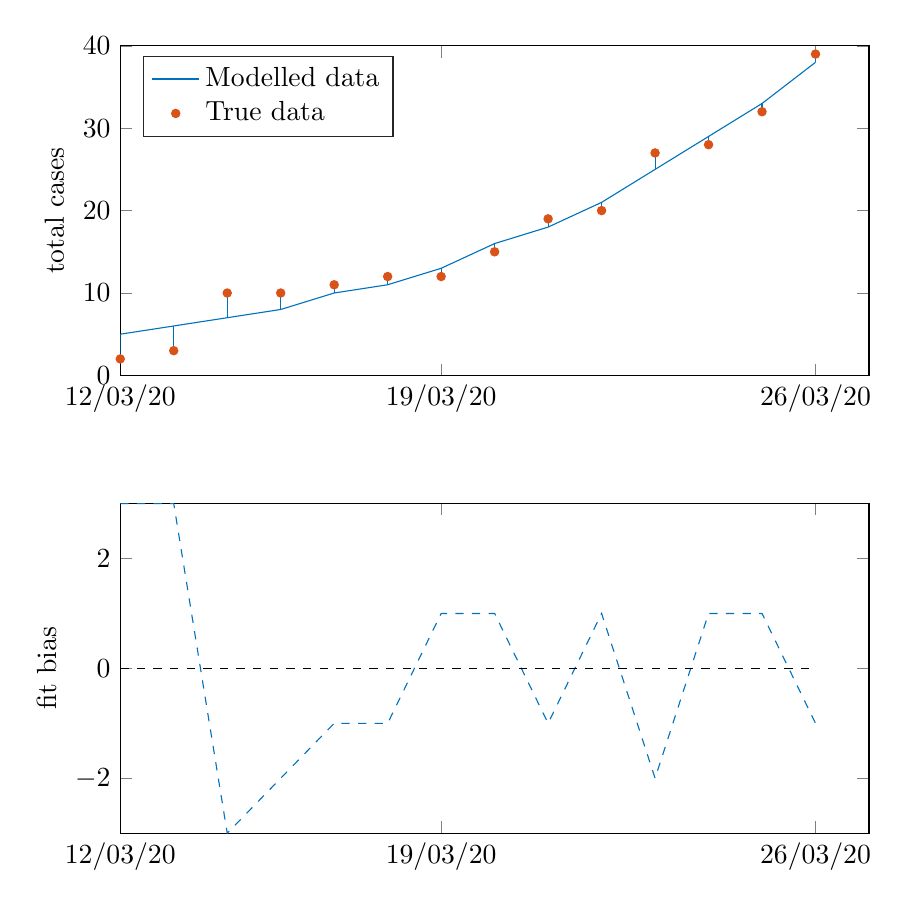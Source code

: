 % This file was created by matlab2tikz.
% Minimal pgfplots version: 1.3
%
\definecolor{mycolor1}{rgb}{0.0,0.447,0.741}%
\definecolor{mycolor2}{rgb}{0.85,0.325,0.098}%
%
\begin{tikzpicture}

\begin{axis}[%
width=9.509cm,
height=4.186cm,
at={(0cm,0cm)},
scale only axis,
xmin=0,
xmax=14,
xtick={0,6,13},
xticklabels={{12/03/20},{19/03/20},{26/03/20}},
ymin=-3,
ymax=3,
ylabel={fit bias},
legend style={legend cell align=left,align=left,draw=white!15!black}
]
\addplot [color=mycolor1,dashed,forget plot]
  table[row sep=crcr]{%
0	3\\
1	3\\
2	-3\\
3	-2\\
4	-1\\
5	-1\\
6	1\\
7	1\\
8	-1\\
9	1\\
10	-2\\
11	1\\
12	1\\
13	-1\\
};
\addplot [color=black,dashed,forget plot]
  table[row sep=crcr]{%
0	0\\
13	0\\
};
\end{axis}

\begin{axis}[%
width=9.509cm,
height=4.186cm,
at={(0cm,5.814cm)},
scale only axis,
xmin=0,
xmax=14,
xtick={0,6,13},
xticklabels={{12/03/20},{19/03/20},{26/03/20}},
ymin=0,
ymax=40,
ylabel={total cases},
legend style={at={(0.03,0.97)},anchor=north west,legend cell align=left,align=left,draw=white!15!black}
]
\addplot [color=mycolor1,solid]
  table[row sep=crcr]{%
0	5\\
1	6\\
2	7\\
3	8\\
4	10\\
5	11\\
6	13\\
7	16\\
8	18\\
9	21\\
10	25\\
11	29\\
12	33\\
13	38\\
};
\addlegendentry{Modelled data};

\addplot[only marks,mark=*,mark options={},mark size=1.5pt,color=mycolor2] plot table[row sep=crcr,]{%
0	2\\
1	3\\
2	10\\
3	10\\
4	11\\
5	12\\
6	12\\
7	15\\
8	19\\
9	20\\
10	27\\
11	28\\
12	32\\
13	39\\
};
\addlegendentry{True data};

\addplot [color=mycolor1,solid,forget plot]
  table[row sep=crcr]{%
0	2\\
0	5\\
};
\addplot [color=mycolor1,solid,forget plot]
  table[row sep=crcr]{%
1	3\\
1	6\\
};
\addplot [color=mycolor1,solid,forget plot]
  table[row sep=crcr]{%
2	10\\
2	7\\
};
\addplot [color=mycolor1,solid,forget plot]
  table[row sep=crcr]{%
3	10\\
3	8\\
};
\addplot [color=mycolor1,solid,forget plot]
  table[row sep=crcr]{%
4	11\\
4	10\\
};
\addplot [color=mycolor1,solid,forget plot]
  table[row sep=crcr]{%
5	12\\
5	11\\
};
\addplot [color=mycolor1,solid,forget plot]
  table[row sep=crcr]{%
6	12\\
6	13\\
};
\addplot [color=mycolor1,solid,forget plot]
  table[row sep=crcr]{%
7	15\\
7	16\\
};
\addplot [color=mycolor1,solid,forget plot]
  table[row sep=crcr]{%
8	19\\
8	18\\
};
\addplot [color=mycolor1,solid,forget plot]
  table[row sep=crcr]{%
9	20\\
9	21\\
};
\addplot [color=mycolor1,solid,forget plot]
  table[row sep=crcr]{%
10	27\\
10	25\\
};
\addplot [color=mycolor1,solid,forget plot]
  table[row sep=crcr]{%
11	28\\
11	29\\
};
\addplot [color=mycolor1,solid,forget plot]
  table[row sep=crcr]{%
12	32\\
12	33\\
};
\addplot [color=mycolor1,solid,forget plot]
  table[row sep=crcr]{%
13	39\\
13	38\\
};
\end{axis}
\end{tikzpicture}%